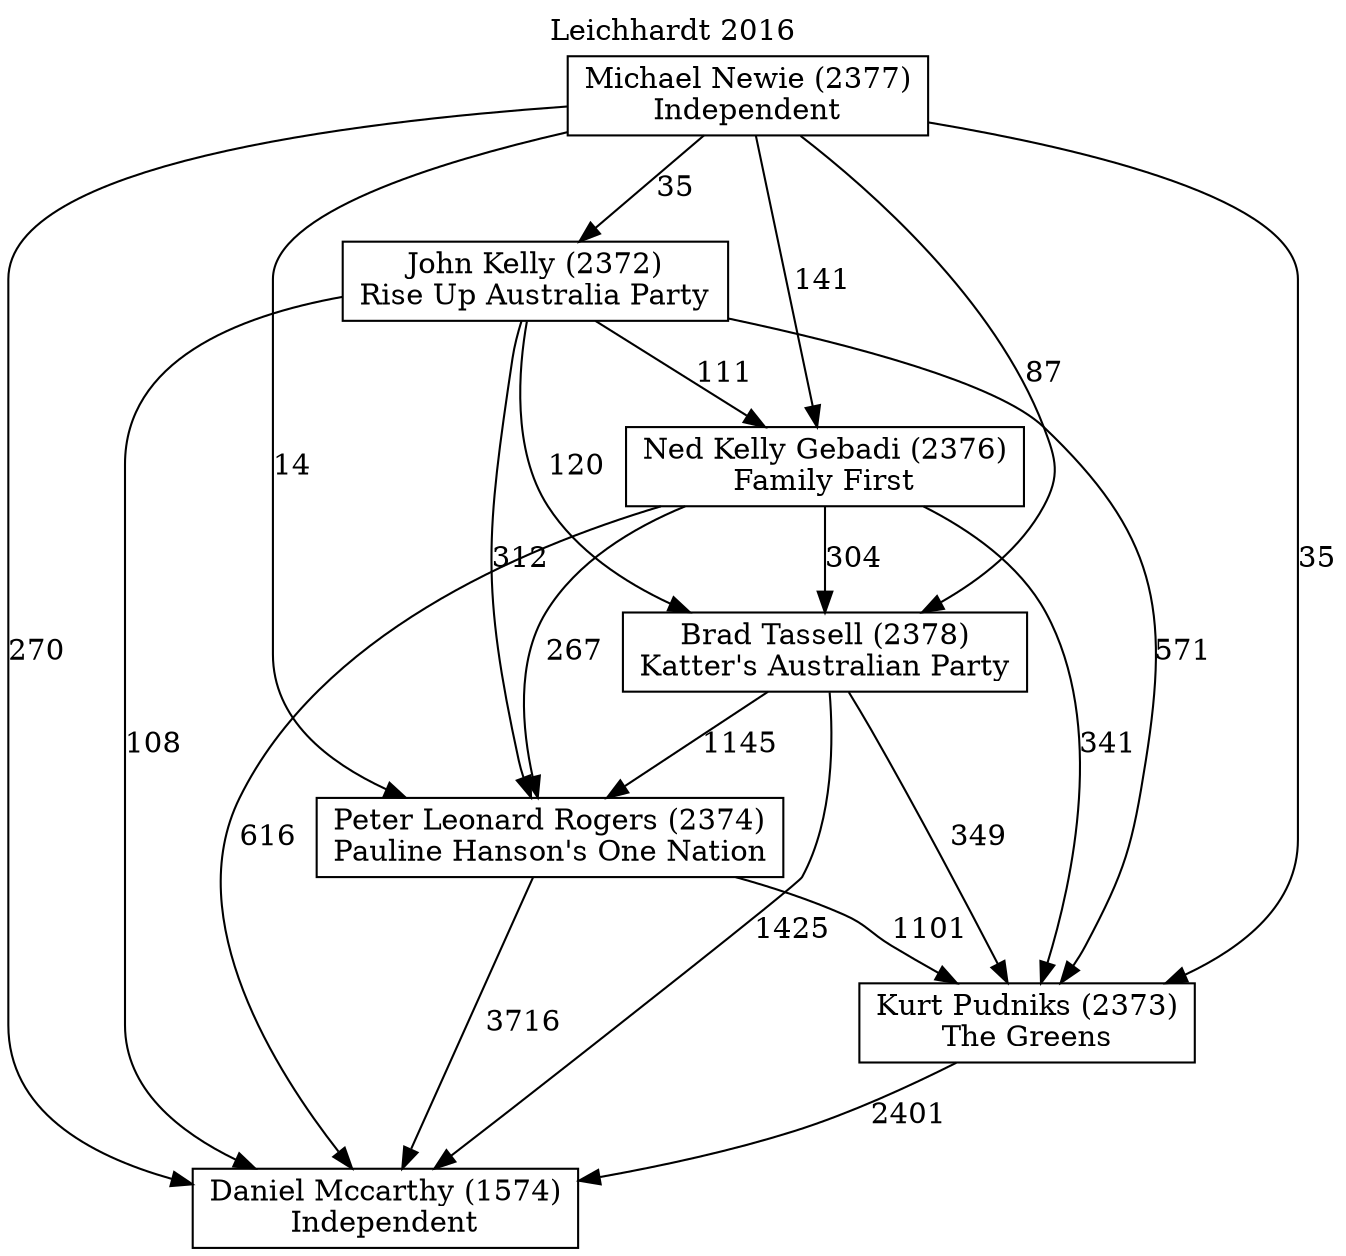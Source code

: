 // House preference flow
digraph "Daniel Mccarthy (1574)_Leichhardt_2016" {
	graph [label="Leichhardt 2016" labelloc=t mclimit=10]
	node [shape=box]
	"Ned Kelly Gebadi (2376)" [label="Ned Kelly Gebadi (2376)
Family First"]
	"Kurt Pudniks (2373)" [label="Kurt Pudniks (2373)
The Greens"]
	"Daniel Mccarthy (1574)" [label="Daniel Mccarthy (1574)
Independent"]
	"Peter Leonard Rogers (2374)" [label="Peter Leonard Rogers (2374)
Pauline Hanson's One Nation"]
	"Michael Newie (2377)" [label="Michael Newie (2377)
Independent"]
	"Brad Tassell (2378)" [label="Brad Tassell (2378)
Katter's Australian Party"]
	"John Kelly (2372)" [label="John Kelly (2372)
Rise Up Australia Party"]
	"Peter Leonard Rogers (2374)" -> "Daniel Mccarthy (1574)" [label=3716]
	"Michael Newie (2377)" -> "Kurt Pudniks (2373)" [label=35]
	"Brad Tassell (2378)" -> "Kurt Pudniks (2373)" [label=349]
	"Michael Newie (2377)" -> "John Kelly (2372)" [label=35]
	"Ned Kelly Gebadi (2376)" -> "Brad Tassell (2378)" [label=304]
	"John Kelly (2372)" -> "Ned Kelly Gebadi (2376)" [label=111]
	"Michael Newie (2377)" -> "Daniel Mccarthy (1574)" [label=270]
	"Ned Kelly Gebadi (2376)" -> "Peter Leonard Rogers (2374)" [label=267]
	"Michael Newie (2377)" -> "Brad Tassell (2378)" [label=87]
	"Michael Newie (2377)" -> "Ned Kelly Gebadi (2376)" [label=141]
	"John Kelly (2372)" -> "Kurt Pudniks (2373)" [label=571]
	"Brad Tassell (2378)" -> "Peter Leonard Rogers (2374)" [label=1145]
	"John Kelly (2372)" -> "Peter Leonard Rogers (2374)" [label=312]
	"Kurt Pudniks (2373)" -> "Daniel Mccarthy (1574)" [label=2401]
	"Ned Kelly Gebadi (2376)" -> "Kurt Pudniks (2373)" [label=341]
	"Brad Tassell (2378)" -> "Daniel Mccarthy (1574)" [label=1425]
	"John Kelly (2372)" -> "Daniel Mccarthy (1574)" [label=108]
	"John Kelly (2372)" -> "Brad Tassell (2378)" [label=120]
	"Peter Leonard Rogers (2374)" -> "Kurt Pudniks (2373)" [label=1101]
	"Ned Kelly Gebadi (2376)" -> "Daniel Mccarthy (1574)" [label=616]
	"Michael Newie (2377)" -> "Peter Leonard Rogers (2374)" [label=14]
}
